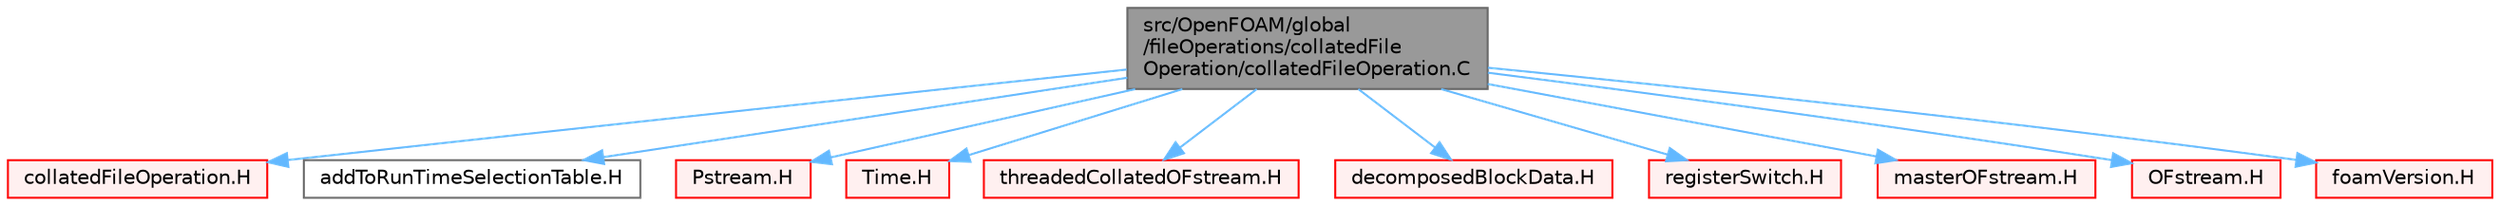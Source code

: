 digraph "src/OpenFOAM/global/fileOperations/collatedFileOperation/collatedFileOperation.C"
{
 // LATEX_PDF_SIZE
  bgcolor="transparent";
  edge [fontname=Helvetica,fontsize=10,labelfontname=Helvetica,labelfontsize=10];
  node [fontname=Helvetica,fontsize=10,shape=box,height=0.2,width=0.4];
  Node1 [id="Node000001",label="src/OpenFOAM/global\l/fileOperations/collatedFile\lOperation/collatedFileOperation.C",height=0.2,width=0.4,color="gray40", fillcolor="grey60", style="filled", fontcolor="black",tooltip=" "];
  Node1 -> Node2 [id="edge1_Node000001_Node000002",color="steelblue1",style="solid",tooltip=" "];
  Node2 [id="Node000002",label="collatedFileOperation.H",height=0.2,width=0.4,color="red", fillcolor="#FFF0F0", style="filled",URL="$collatedFileOperation_8H.html",tooltip=" "];
  Node1 -> Node180 [id="edge2_Node000001_Node000180",color="steelblue1",style="solid",tooltip=" "];
  Node180 [id="Node000180",label="addToRunTimeSelectionTable.H",height=0.2,width=0.4,color="grey40", fillcolor="white", style="filled",URL="$addToRunTimeSelectionTable_8H.html",tooltip="Macros for easy insertion into run-time selection tables."];
  Node1 -> Node181 [id="edge3_Node000001_Node000181",color="steelblue1",style="solid",tooltip=" "];
  Node181 [id="Node000181",label="Pstream.H",height=0.2,width=0.4,color="red", fillcolor="#FFF0F0", style="filled",URL="$Pstream_8H.html",tooltip=" "];
  Node1 -> Node182 [id="edge4_Node000001_Node000182",color="steelblue1",style="solid",tooltip=" "];
  Node182 [id="Node000182",label="Time.H",height=0.2,width=0.4,color="red", fillcolor="#FFF0F0", style="filled",URL="$Time_8H.html",tooltip=" "];
  Node1 -> Node262 [id="edge5_Node000001_Node000262",color="steelblue1",style="solid",tooltip=" "];
  Node262 [id="Node000262",label="threadedCollatedOFstream.H",height=0.2,width=0.4,color="red", fillcolor="#FFF0F0", style="filled",URL="$threadedCollatedOFstream_8H.html",tooltip=" "];
  Node1 -> Node265 [id="edge6_Node000001_Node000265",color="steelblue1",style="solid",tooltip=" "];
  Node265 [id="Node000265",label="decomposedBlockData.H",height=0.2,width=0.4,color="red", fillcolor="#FFF0F0", style="filled",URL="$decomposedBlockData_8H.html",tooltip=" "];
  Node1 -> Node266 [id="edge7_Node000001_Node000266",color="steelblue1",style="solid",tooltip=" "];
  Node266 [id="Node000266",label="registerSwitch.H",height=0.2,width=0.4,color="red", fillcolor="#FFF0F0", style="filled",URL="$registerSwitch_8H.html",tooltip=" "];
  Node1 -> Node268 [id="edge8_Node000001_Node000268",color="steelblue1",style="solid",tooltip=" "];
  Node268 [id="Node000268",label="masterOFstream.H",height=0.2,width=0.4,color="red", fillcolor="#FFF0F0", style="filled",URL="$masterOFstream_8H.html",tooltip=" "];
  Node1 -> Node269 [id="edge9_Node000001_Node000269",color="steelblue1",style="solid",tooltip=" "];
  Node269 [id="Node000269",label="OFstream.H",height=0.2,width=0.4,color="red", fillcolor="#FFF0F0", style="filled",URL="$OFstream_8H.html",tooltip=" "];
  Node1 -> Node272 [id="edge10_Node000001_Node000272",color="steelblue1",style="solid",tooltip=" "];
  Node272 [id="Node000272",label="foamVersion.H",height=0.2,width=0.4,color="red", fillcolor="#FFF0F0", style="filled",URL="$foamVersion_8H.html",tooltip=" "];
}
